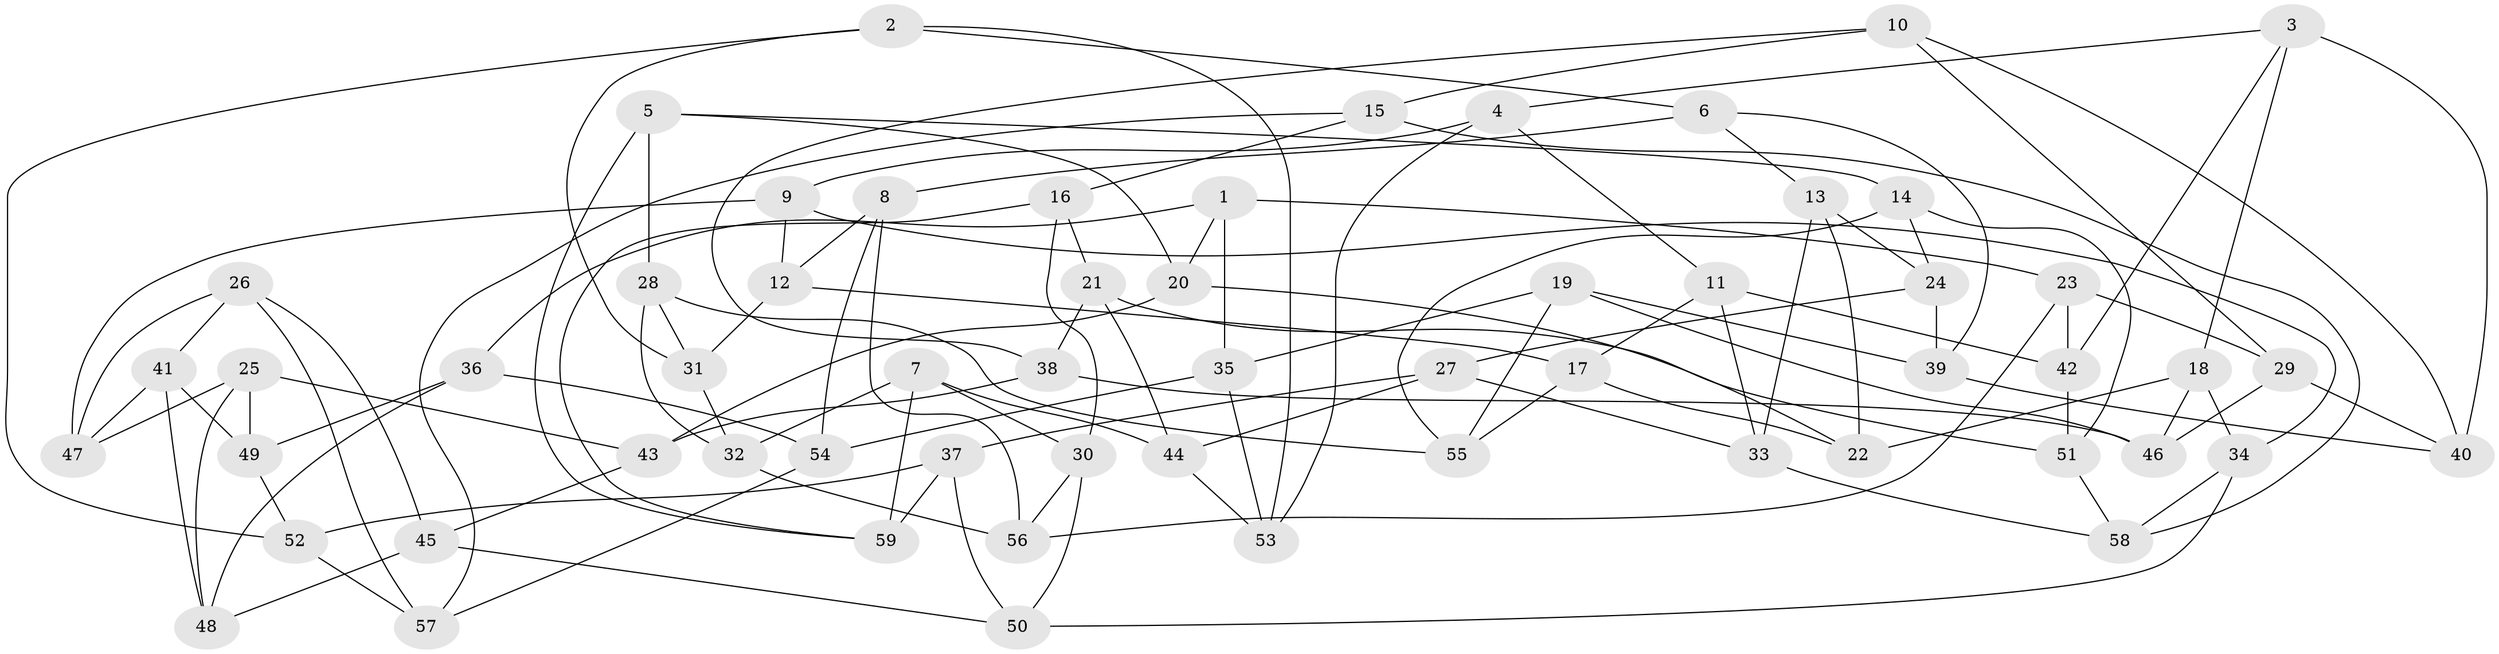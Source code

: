 // coarse degree distribution, {10: 0.08695652173913043, 6: 0.2608695652173913, 8: 0.08695652173913043, 12: 0.043478260869565216, 5: 0.13043478260869565, 7: 0.043478260869565216, 4: 0.2608695652173913, 3: 0.08695652173913043}
// Generated by graph-tools (version 1.1) at 2025/20/03/04/25 18:20:29]
// undirected, 59 vertices, 118 edges
graph export_dot {
graph [start="1"]
  node [color=gray90,style=filled];
  1;
  2;
  3;
  4;
  5;
  6;
  7;
  8;
  9;
  10;
  11;
  12;
  13;
  14;
  15;
  16;
  17;
  18;
  19;
  20;
  21;
  22;
  23;
  24;
  25;
  26;
  27;
  28;
  29;
  30;
  31;
  32;
  33;
  34;
  35;
  36;
  37;
  38;
  39;
  40;
  41;
  42;
  43;
  44;
  45;
  46;
  47;
  48;
  49;
  50;
  51;
  52;
  53;
  54;
  55;
  56;
  57;
  58;
  59;
  1 -- 35;
  1 -- 23;
  1 -- 36;
  1 -- 20;
  2 -- 52;
  2 -- 31;
  2 -- 6;
  2 -- 53;
  3 -- 18;
  3 -- 40;
  3 -- 42;
  3 -- 4;
  4 -- 53;
  4 -- 11;
  4 -- 9;
  5 -- 59;
  5 -- 20;
  5 -- 28;
  5 -- 14;
  6 -- 39;
  6 -- 8;
  6 -- 13;
  7 -- 32;
  7 -- 59;
  7 -- 30;
  7 -- 44;
  8 -- 56;
  8 -- 12;
  8 -- 54;
  9 -- 34;
  9 -- 12;
  9 -- 47;
  10 -- 29;
  10 -- 15;
  10 -- 38;
  10 -- 40;
  11 -- 42;
  11 -- 17;
  11 -- 33;
  12 -- 17;
  12 -- 31;
  13 -- 24;
  13 -- 33;
  13 -- 22;
  14 -- 51;
  14 -- 24;
  14 -- 55;
  15 -- 58;
  15 -- 57;
  15 -- 16;
  16 -- 21;
  16 -- 59;
  16 -- 30;
  17 -- 22;
  17 -- 55;
  18 -- 46;
  18 -- 22;
  18 -- 34;
  19 -- 39;
  19 -- 35;
  19 -- 46;
  19 -- 55;
  20 -- 43;
  20 -- 22;
  21 -- 38;
  21 -- 44;
  21 -- 51;
  23 -- 42;
  23 -- 29;
  23 -- 56;
  24 -- 39;
  24 -- 27;
  25 -- 48;
  25 -- 49;
  25 -- 47;
  25 -- 43;
  26 -- 45;
  26 -- 47;
  26 -- 57;
  26 -- 41;
  27 -- 44;
  27 -- 33;
  27 -- 37;
  28 -- 32;
  28 -- 31;
  28 -- 55;
  29 -- 46;
  29 -- 40;
  30 -- 56;
  30 -- 50;
  31 -- 32;
  32 -- 56;
  33 -- 58;
  34 -- 58;
  34 -- 50;
  35 -- 54;
  35 -- 53;
  36 -- 54;
  36 -- 48;
  36 -- 49;
  37 -- 59;
  37 -- 50;
  37 -- 52;
  38 -- 43;
  38 -- 46;
  39 -- 40;
  41 -- 47;
  41 -- 49;
  41 -- 48;
  42 -- 51;
  43 -- 45;
  44 -- 53;
  45 -- 50;
  45 -- 48;
  49 -- 52;
  51 -- 58;
  52 -- 57;
  54 -- 57;
}

